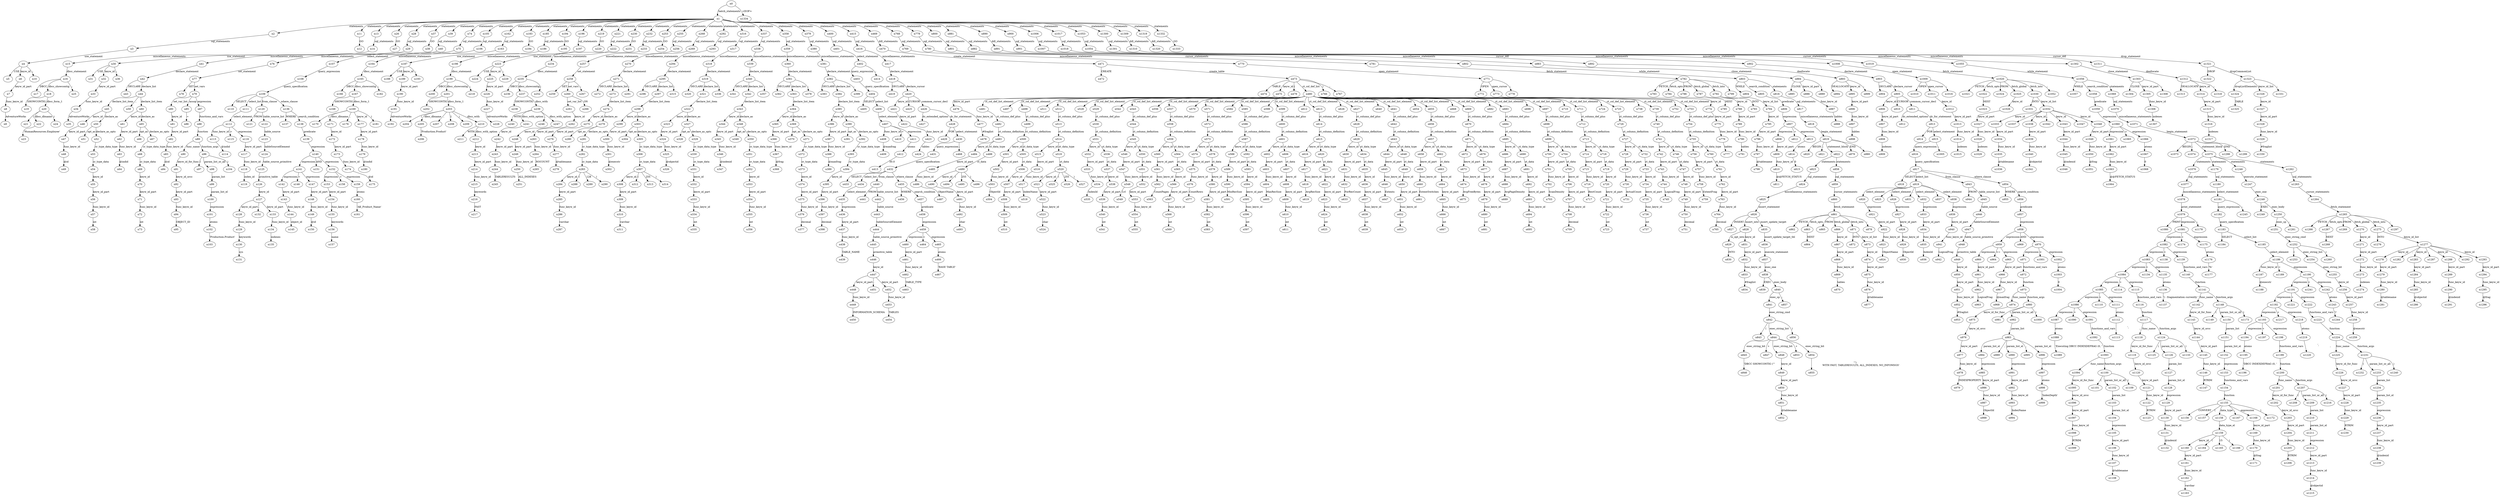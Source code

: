 digraph ParseTree {
  n0 -> n1 [label="batch_statements"];
  n1 -> n2 [label="statements"];
  n2 -> n3 [label="sql_statements"];
  n3 -> n4 [label="use_statement"];
  n4 -> n5 [label="USE"];
  n4 -> n6 [label="keyw_id"];
  n6 -> n7 [label="keyw_id_part"];
  n7 -> n8 [label="func_keyw_id"];
  n8 -> n9 [label="AdventureWorks"];
  n4 -> n10 [label=";"];
  n1 -> n11 [label="statements"];
  n11 -> n12 [label="GO"];
  n1 -> n13 [label="statements"];
  n13 -> n14 [label="sql_statements"];
  n14 -> n15 [label="miscellaneous_statements"];
  n15 -> n16 [label="dbcc_statement"];
  n16 -> n17 [label="DBCC"];
  n16 -> n18 [label="dbcc_showcontig"];
  n18 -> n19 [label="SHOWCONTIG"];
  n18 -> n20 [label="dbcc_form_1"];
  n20 -> n21 [label="("];
  n20 -> n22 [label="dbcc_dbname"];
  n22 -> n23 [label="'HumanResources.Employee'"];
  n20 -> n24 [label=")"];
  n16 -> n25 [label=";"];
  n1 -> n26 [label="statements"];
  n26 -> n27 [label="GO"];
  n1 -> n28 [label="statements"];
  n28 -> n29 [label="sql_statements"];
  n29 -> n30 [label="use_statement"];
  n30 -> n31 [label="USE"];
  n30 -> n32 [label="keyw_id"];
  n32 -> n33 [label="keyw_id_part"];
  n33 -> n34 [label="func_keyw_id"];
  n34 -> n35 [label="AdventureWorks"];
  n30 -> n36 [label=";"];
  n1 -> n37 [label="statements"];
  n37 -> n38 [label="GO"];
  n1 -> n39 [label="statements"];
  n39 -> n40 [label="sql_statements"];
  n40 -> n41 [label="miscellaneous_statements"];
  n41 -> n42 [label="declare_statement"];
  n42 -> n43 [label="DECLARE"];
  n42 -> n44 [label="declare_list"];
  n44 -> n45 [label="declare_list_item"];
  n45 -> n46 [label="keyw_id"];
  n46 -> n47 [label="keyw_id_part"];
  n47 -> n48 [label="func_keyw_id"];
  n48 -> n49 [label="@id"];
  n45 -> n50 [label="declare_as"];
  n50 -> n51 [label="opt_as"];
  n50 -> n52 [label="declare_as_opts"];
  n52 -> n53 [label="cr_type_data_type"];
  n53 -> n54 [label="cr_type_data"];
  n54 -> n55 [label="keyw_id"];
  n55 -> n56 [label="keyw_id_part"];
  n56 -> n57 [label="func_keyw_id"];
  n57 -> n58 [label="int"];
  n44 -> n59 [label=","];
  n44 -> n60 [label="declare_list_item"];
  n60 -> n61 [label="keyw_id"];
  n61 -> n62 [label="keyw_id_part"];
  n62 -> n63 [label="func_keyw_id"];
  n63 -> n64 [label="@indid"];
  n60 -> n65 [label="declare_as"];
  n65 -> n66 [label="opt_as"];
  n65 -> n67 [label="declare_as_opts"];
  n67 -> n68 [label="cr_type_data_type"];
  n68 -> n69 [label="cr_type_data"];
  n69 -> n70 [label="keyw_id"];
  n70 -> n71 [label="keyw_id_part"];
  n71 -> n72 [label="func_keyw_id"];
  n72 -> n73 [label="int"];
  n1 -> n74 [label="statements"];
  n74 -> n75 [label="sql_statements"];
  n75 -> n76 [label="miscellaneous_statements"];
  n76 -> n77 [label="set_statement"];
  n77 -> n78 [label="SET"];
  n77 -> n79 [label="set_vars"];
  n79 -> n80 [label="set_var_list"];
  n80 -> n81 [label="keyw_id"];
  n81 -> n82 [label="keyw_id_part"];
  n82 -> n83 [label="func_keyw_id"];
  n83 -> n84 [label="@id"];
  n79 -> n85 [label="assop"];
  n85 -> n86 [label="="];
  n79 -> n87 [label="expression"];
  n87 -> n88 [label="functions_and_vars"];
  n88 -> n89 [label="function"];
  n89 -> n90 [label="func_name"];
  n90 -> n91 [label="keyw_id_for_func"];
  n91 -> n92 [label="keyw_id_orcc"];
  n92 -> n93 [label="keyw_id_part"];
  n93 -> n94 [label="func_keyw_id"];
  n94 -> n95 [label="OBJECT_ID"];
  n89 -> n96 [label="function_args"];
  n96 -> n97 [label="("];
  n96 -> n98 [label="param_list_or_all"];
  n98 -> n99 [label="param_list"];
  n99 -> n100 [label="param_list_el"];
  n100 -> n101 [label="expression"];
  n101 -> n102 [label="atoms"];
  n102 -> n103 [label="'Production.Product'"];
  n96 -> n104 [label=")"];
  n1 -> n105 [label="statements"];
  n105 -> n106 [label="sql_statements"];
  n106 -> n107 [label="select_statement"];
  n107 -> n108 [label="query_expression"];
  n108 -> n109 [label="query_specification"];
  n109 -> n110 [label="SELECT"];
  n109 -> n111 [label="select_list"];
  n111 -> n112 [label="select_element"];
  n112 -> n113 [label="func_keyw_id"];
  n113 -> n114 [label="@indid"];
  n112 -> n115 [label="="];
  n112 -> n116 [label="expression"];
  n116 -> n117 [label="keyw_id_part"];
  n117 -> n118 [label="func_keyw_id"];
  n118 -> n119 [label="index_id"];
  n109 -> n120 [label="from_clause"];
  n120 -> n121 [label="FROM"];
  n120 -> n122 [label="table_source_list"];
  n122 -> n123 [label="table_source"];
  n123 -> n124 [label="tableSourceElement"];
  n124 -> n125 [label="table_source_primitive"];
  n125 -> n126 [label="primitive_table"];
  n126 -> n127 [label="keyw_id"];
  n127 -> n128 [label="keyw_id_part"];
  n128 -> n129 [label="func_keyw_id"];
  n129 -> n130 [label="keywords"];
  n130 -> n131 [label="sys"];
  n127 -> n132 [label="."];
  n127 -> n133 [label="keyw_id_part"];
  n133 -> n134 [label="func_keyw_id"];
  n134 -> n135 [label="indexes"];
  n109 -> n136 [label="where_clause"];
  n136 -> n137 [label="WHERE"];
  n136 -> n138 [label="search_condition"];
  n138 -> n139 [label="predicate"];
  n139 -> n140 [label="expression"];
  n140 -> n141 [label="expression"];
  n141 -> n142 [label="expression"];
  n142 -> n143 [label="keyw_id_part"];
  n143 -> n144 [label="func_keyw_id"];
  n144 -> n145 [label="object_id"];
  n141 -> n146 [label="="];
  n141 -> n147 [label="expression"];
  n147 -> n148 [label="keyw_id_part"];
  n148 -> n149 [label="func_keyw_id"];
  n149 -> n150 [label="@id"];
  n140 -> n151 [label="AND"];
  n140 -> n152 [label="expression"];
  n152 -> n153 [label="expression"];
  n153 -> n154 [label="keyw_id_part"];
  n154 -> n155 [label="func_keyw_id"];
  n155 -> n156 [label="keywords"];
  n156 -> n157 [label="name"];
  n152 -> n158 [label="="];
  n152 -> n159 [label="expression"];
  n159 -> n160 [label="atoms"];
  n160 -> n161 [label="'AK_Product_Name'"];
  n1 -> n162 [label="statements"];
  n162 -> n163 [label="sql_statements"];
  n163 -> n164 [label="miscellaneous_statements"];
  n164 -> n165 [label="dbcc_statement"];
  n165 -> n166 [label="DBCC"];
  n165 -> n167 [label="dbcc_showcontig"];
  n167 -> n168 [label="SHOWCONTIG"];
  n167 -> n169 [label="dbcc_form_1"];
  n169 -> n170 [label="("];
  n169 -> n171 [label="dbcc_dbname"];
  n171 -> n172 [label="keyw_id"];
  n172 -> n173 [label="keyw_id_part"];
  n173 -> n174 [label="func_keyw_id"];
  n174 -> n175 [label="@id"];
  n169 -> n176 [label=","];
  n169 -> n177 [label="keyw_id"];
  n177 -> n178 [label="keyw_id_part"];
  n178 -> n179 [label="func_keyw_id"];
  n179 -> n180 [label="@indid"];
  n169 -> n181 [label=")"];
  n165 -> n182 [label=";"];
  n1 -> n183 [label="statements"];
  n183 -> n184 [label="GO"];
  n1 -> n185 [label="statements"];
  n185 -> n186 [label="sql_statements"];
  n186 -> n187 [label="use_statement"];
  n187 -> n188 [label="USE"];
  n187 -> n189 [label="keyw_id"];
  n189 -> n190 [label="keyw_id_part"];
  n190 -> n191 [label="func_keyw_id"];
  n191 -> n192 [label="AdventureWorks"];
  n187 -> n193 [label=";"];
  n1 -> n194 [label="statements"];
  n194 -> n195 [label="GO"];
  n1 -> n196 [label="statements"];
  n196 -> n197 [label="sql_statements"];
  n197 -> n198 [label="miscellaneous_statements"];
  n198 -> n199 [label="dbcc_statement"];
  n199 -> n200 [label="DBCC"];
  n199 -> n201 [label="dbcc_showcontig"];
  n201 -> n202 [label="SHOWCONTIG"];
  n201 -> n203 [label="dbcc_form_1"];
  n203 -> n204 [label="("];
  n203 -> n205 [label="dbcc_dbname"];
  n205 -> n206 [label="'Production.Product'"];
  n203 -> n207 [label=","];
  n203 -> n208 [label="1"];
  n203 -> n209 [label=")"];
  n203 -> n210 [label="dbcc_with"];
  n210 -> n211 [label="WITH"];
  n210 -> n212 [label="dbcc_with_option"];
  n212 -> n213 [label="keyw_id"];
  n213 -> n214 [label="keyw_id_part"];
  n214 -> n215 [label="func_keyw_id"];
  n215 -> n216 [label="keywords"];
  n216 -> n217 [label="FAST"];
  n199 -> n218 [label=";"];
  n1 -> n219 [label="statements"];
  n219 -> n220 [label="GO"];
  n1 -> n221 [label="statements"];
  n221 -> n222 [label="sql_statements"];
  n222 -> n223 [label="use_statement"];
  n223 -> n224 [label="USE"];
  n223 -> n225 [label="keyw_id"];
  n225 -> n226 [label="keyw_id_part"];
  n226 -> n227 [label="func_keyw_id"];
  n227 -> n228 [label="AdventureWorks"];
  n223 -> n229 [label=";"];
  n1 -> n230 [label="statements"];
  n230 -> n231 [label="GO"];
  n1 -> n232 [label="statements"];
  n232 -> n233 [label="sql_statements"];
  n233 -> n234 [label="miscellaneous_statements"];
  n234 -> n235 [label="dbcc_statement"];
  n235 -> n236 [label="DBCC"];
  n235 -> n237 [label="dbcc_showcontig"];
  n237 -> n238 [label="SHOWCONTIG"];
  n237 -> n239 [label="dbcc_with"];
  n239 -> n240 [label="WITH"];
  n239 -> n241 [label="dbcc_with_option"];
  n241 -> n242 [label="keyw_id"];
  n242 -> n243 [label="keyw_id_part"];
  n243 -> n244 [label="func_keyw_id"];
  n244 -> n245 [label="TABLERESULTS"];
  n239 -> n246 [label=","];
  n239 -> n247 [label="dbcc_with_option"];
  n247 -> n248 [label="keyw_id"];
  n248 -> n249 [label="keyw_id_part"];
  n249 -> n250 [label="func_keyw_id"];
  n250 -> n251 [label="ALL_INDEXES"];
  n235 -> n252 [label=";"];
  n1 -> n253 [label="statements"];
  n253 -> n254 [label="GO"];
  n1 -> n255 [label="statements"];
  n255 -> n256 [label="sql_statements"];
  n256 -> n257 [label="miscellaneous_statements"];
  n257 -> n258 [label="set_statement"];
  n258 -> n259 [label="SET"];
  n258 -> n260 [label="set_vars"];
  n260 -> n261 [label="set_var_list"];
  n261 -> n262 [label="keyw_id"];
  n262 -> n263 [label="keyw_id_part"];
  n263 -> n264 [label="func_keyw_id"];
  n264 -> n265 [label="NOCOUNT"];
  n260 -> n266 [label="ON"];
  n258 -> n267 [label=";"];
  n1 -> n268 [label="statements"];
  n268 -> n269 [label="sql_statements"];
  n269 -> n270 [label="miscellaneous_statements"];
  n270 -> n271 [label="declare_statement"];
  n271 -> n272 [label="DECLARE"];
  n271 -> n273 [label="declare_list"];
  n273 -> n274 [label="declare_list_item"];
  n274 -> n275 [label="keyw_id"];
  n275 -> n276 [label="keyw_id_part"];
  n276 -> n277 [label="func_keyw_id"];
  n277 -> n278 [label="@tablename"];
  n274 -> n279 [label="declare_as"];
  n279 -> n280 [label="opt_as"];
  n279 -> n281 [label="declare_as_opts"];
  n281 -> n282 [label="cr_type_data_type"];
  n282 -> n283 [label="cr_type_data"];
  n283 -> n284 [label="keyw_id"];
  n284 -> n285 [label="keyw_id_part"];
  n285 -> n286 [label="func_keyw_id"];
  n286 -> n287 [label="varchar"];
  n283 -> n288 [label="("];
  n283 -> n289 [label="128"];
  n283 -> n290 [label=")"];
  n271 -> n291 [label=";"];
  n1 -> n292 [label="statements"];
  n292 -> n293 [label="sql_statements"];
  n293 -> n294 [label="miscellaneous_statements"];
  n294 -> n295 [label="declare_statement"];
  n295 -> n296 [label="DECLARE"];
  n295 -> n297 [label="declare_list"];
  n297 -> n298 [label="declare_list_item"];
  n298 -> n299 [label="keyw_id"];
  n299 -> n300 [label="keyw_id_part"];
  n300 -> n301 [label="func_keyw_id"];
  n301 -> n302 [label="@execstr"];
  n298 -> n303 [label="declare_as"];
  n303 -> n304 [label="opt_as"];
  n303 -> n305 [label="declare_as_opts"];
  n305 -> n306 [label="cr_type_data_type"];
  n306 -> n307 [label="cr_type_data"];
  n307 -> n308 [label="keyw_id"];
  n308 -> n309 [label="keyw_id_part"];
  n309 -> n310 [label="func_keyw_id"];
  n310 -> n311 [label="varchar"];
  n307 -> n312 [label="("];
  n307 -> n313 [label="255"];
  n307 -> n314 [label=")"];
  n295 -> n315 [label=";"];
  n1 -> n316 [label="statements"];
  n316 -> n317 [label="sql_statements"];
  n317 -> n318 [label="miscellaneous_statements"];
  n318 -> n319 [label="declare_statement"];
  n319 -> n320 [label="DECLARE"];
  n319 -> n321 [label="declare_list"];
  n321 -> n322 [label="declare_list_item"];
  n322 -> n323 [label="keyw_id"];
  n323 -> n324 [label="keyw_id_part"];
  n324 -> n325 [label="func_keyw_id"];
  n325 -> n326 [label="@objectid"];
  n322 -> n327 [label="declare_as"];
  n327 -> n328 [label="opt_as"];
  n327 -> n329 [label="declare_as_opts"];
  n329 -> n330 [label="cr_type_data_type"];
  n330 -> n331 [label="cr_type_data"];
  n331 -> n332 [label="keyw_id"];
  n332 -> n333 [label="keyw_id_part"];
  n333 -> n334 [label="func_keyw_id"];
  n334 -> n335 [label="int"];
  n319 -> n336 [label=";"];
  n1 -> n337 [label="statements"];
  n337 -> n338 [label="sql_statements"];
  n338 -> n339 [label="miscellaneous_statements"];
  n339 -> n340 [label="declare_statement"];
  n340 -> n341 [label="DECLARE"];
  n340 -> n342 [label="declare_list"];
  n342 -> n343 [label="declare_list_item"];
  n343 -> n344 [label="keyw_id"];
  n344 -> n345 [label="keyw_id_part"];
  n345 -> n346 [label="func_keyw_id"];
  n346 -> n347 [label="@indexid"];
  n343 -> n348 [label="declare_as"];
  n348 -> n349 [label="opt_as"];
  n348 -> n350 [label="declare_as_opts"];
  n350 -> n351 [label="cr_type_data_type"];
  n351 -> n352 [label="cr_type_data"];
  n352 -> n353 [label="keyw_id"];
  n353 -> n354 [label="keyw_id_part"];
  n354 -> n355 [label="func_keyw_id"];
  n355 -> n356 [label="int"];
  n340 -> n357 [label=";"];
  n1 -> n358 [label="statements"];
  n358 -> n359 [label="sql_statements"];
  n359 -> n360 [label="miscellaneous_statements"];
  n360 -> n361 [label="declare_statement"];
  n361 -> n362 [label="DECLARE"];
  n361 -> n363 [label="declare_list"];
  n363 -> n364 [label="declare_list_item"];
  n364 -> n365 [label="keyw_id"];
  n365 -> n366 [label="keyw_id_part"];
  n366 -> n367 [label="func_keyw_id"];
  n367 -> n368 [label="@frag"];
  n364 -> n369 [label="declare_as"];
  n369 -> n370 [label="opt_as"];
  n369 -> n371 [label="declare_as_opts"];
  n371 -> n372 [label="cr_type_data_type"];
  n372 -> n373 [label="cr_type_data"];
  n373 -> n374 [label="keyw_id"];
  n374 -> n375 [label="keyw_id_part"];
  n375 -> n376 [label="func_keyw_id"];
  n376 -> n377 [label="decimal"];
  n361 -> n378 [label=";"];
  n1 -> n379 [label="statements"];
  n379 -> n380 [label="sql_statements"];
  n380 -> n381 [label="miscellaneous_statements"];
  n381 -> n382 [label="declare_statement"];
  n382 -> n383 [label="DECLARE"];
  n382 -> n384 [label="declare_list"];
  n384 -> n385 [label="declare_list_item"];
  n385 -> n386 [label="keyw_id"];
  n386 -> n387 [label="keyw_id_part"];
  n387 -> n388 [label="func_keyw_id"];
  n388 -> n389 [label="@maxfrag"];
  n385 -> n390 [label="declare_as"];
  n390 -> n391 [label="opt_as"];
  n390 -> n392 [label="declare_as_opts"];
  n392 -> n393 [label="cr_type_data_type"];
  n393 -> n394 [label="cr_type_data"];
  n394 -> n395 [label="keyw_id"];
  n395 -> n396 [label="keyw_id_part"];
  n396 -> n397 [label="func_keyw_id"];
  n397 -> n398 [label="decimal"];
  n382 -> n399 [label=";"];
  n1 -> n400 [label="statements"];
  n400 -> n401 [label="sql_statements"];
  n401 -> n402 [label="select_statement"];
  n402 -> n403 [label="query_expression"];
  n403 -> n404 [label="query_specification"];
  n404 -> n405 [label="SELECT"];
  n404 -> n406 [label="select_list"];
  n406 -> n407 [label="select_element"];
  n407 -> n408 [label="func_keyw_id"];
  n408 -> n409 [label="@maxfrag"];
  n407 -> n410 [label="="];
  n407 -> n411 [label="expression"];
  n411 -> n412 [label="atoms"];
  n412 -> n413 [label="30.0"];
  n402 -> n414 [label=";"];
  n1 -> n415 [label="statements"];
  n415 -> n416 [label="sql_statements"];
  n416 -> n417 [label="miscellaneous_statements"];
  n417 -> n418 [label="declare_statement"];
  n418 -> n419 [label="DECLARE"];
  n418 -> n420 [label="declare_cursor"];
  n420 -> n421 [label="keyw_id"];
  n421 -> n422 [label="keyw_id_part"];
  n422 -> n423 [label="func_keyw_id"];
  n423 -> n424 [label="tables"];
  n420 -> n425 [label="CURSOR"];
  n420 -> n426 [label="common_cursor_decl"];
  n426 -> n427 [label="dc_extended_options"];
  n426 -> n428 [label="dc_for_statement"];
  n428 -> n429 [label="FOR"];
  n428 -> n430 [label="select_statement"];
  n430 -> n431 [label="query_expression"];
  n431 -> n432 [label="query_specification"];
  n432 -> n433 [label="SELECT"];
  n432 -> n434 [label="select_list"];
  n434 -> n435 [label="select_element"];
  n435 -> n436 [label="expression"];
  n436 -> n437 [label="keyw_id_part"];
  n437 -> n438 [label="func_keyw_id"];
  n438 -> n439 [label="TABLE_NAME"];
  n432 -> n440 [label="from_clause"];
  n440 -> n441 [label="FROM"];
  n440 -> n442 [label="table_source_list"];
  n442 -> n443 [label="table_source"];
  n443 -> n444 [label="tableSourceElement"];
  n444 -> n445 [label="table_source_primitive"];
  n445 -> n446 [label="primitive_table"];
  n446 -> n447 [label="keyw_id"];
  n447 -> n448 [label="keyw_id_part"];
  n448 -> n449 [label="func_keyw_id"];
  n449 -> n450 [label="INFORMATION_SCHEMA"];
  n447 -> n451 [label="."];
  n447 -> n452 [label="keyw_id_part"];
  n452 -> n453 [label="func_keyw_id"];
  n453 -> n454 [label="TABLES"];
  n432 -> n455 [label="where_clause"];
  n455 -> n456 [label="WHERE"];
  n455 -> n457 [label="search_condition"];
  n457 -> n458 [label="predicate"];
  n458 -> n459 [label="expression"];
  n459 -> n460 [label="expression"];
  n460 -> n461 [label="keyw_id_part"];
  n461 -> n462 [label="func_keyw_id"];
  n462 -> n463 [label="TABLE_TYPE"];
  n459 -> n464 [label="="];
  n459 -> n465 [label="expression"];
  n465 -> n466 [label="atoms"];
  n466 -> n467 [label="'BASE TABLE'"];
  n430 -> n468 [label=";"];
  n1 -> n469 [label="statements"];
  n469 -> n470 [label="ddl_statements"];
  n470 -> n471 [label="create_statement"];
  n471 -> n472 [label="CREATE"];
  n471 -> n473 [label="create_table"];
  n473 -> n474 [label="TABLE"];
  n473 -> n475 [label="keyw_id"];
  n475 -> n476 [label="keyw_id_part"];
  n476 -> n477 [label="func_keyw_id"];
  n477 -> n478 [label="#fraglist"];
  n473 -> n479 [label="("];
  n473 -> n480 [label="ct_col_def_list"];
  n480 -> n481 [label="ct_col_def_list_element"];
  n481 -> n482 [label="ct_column_def_plus"];
  n482 -> n483 [label="ct_column_definition"];
  n483 -> n484 [label="keyw_id"];
  n484 -> n485 [label="keyw_id_part"];
  n485 -> n486 [label="func_keyw_id"];
  n486 -> n487 [label="ObjectName"];
  n483 -> n488 [label="ct_data_type"];
  n488 -> n489 [label="ct_data"];
  n489 -> n490 [label="keyw_id"];
  n490 -> n491 [label="keyw_id_part"];
  n491 -> n492 [label="func_keyw_id"];
  n492 -> n493 [label="char"];
  n489 -> n494 [label="("];
  n489 -> n495 [label="255"];
  n489 -> n496 [label=")"];
  n480 -> n497 [label=","];
  n480 -> n498 [label="ct_col_def_list_element"];
  n498 -> n499 [label="ct_column_def_plus"];
  n499 -> n500 [label="ct_column_definition"];
  n500 -> n501 [label="keyw_id"];
  n501 -> n502 [label="keyw_id_part"];
  n502 -> n503 [label="func_keyw_id"];
  n503 -> n504 [label="ObjectId"];
  n500 -> n505 [label="ct_data_type"];
  n505 -> n506 [label="ct_data"];
  n506 -> n507 [label="keyw_id"];
  n507 -> n508 [label="keyw_id_part"];
  n508 -> n509 [label="func_keyw_id"];
  n509 -> n510 [label="int"];
  n480 -> n511 [label=","];
  n480 -> n512 [label="ct_col_def_list_element"];
  n512 -> n513 [label="ct_column_def_plus"];
  n513 -> n514 [label="ct_column_definition"];
  n514 -> n515 [label="keyw_id"];
  n515 -> n516 [label="keyw_id_part"];
  n516 -> n517 [label="func_keyw_id"];
  n517 -> n518 [label="IndexName"];
  n514 -> n519 [label="ct_data_type"];
  n519 -> n520 [label="ct_data"];
  n520 -> n521 [label="keyw_id"];
  n521 -> n522 [label="keyw_id_part"];
  n522 -> n523 [label="func_keyw_id"];
  n523 -> n524 [label="char"];
  n520 -> n525 [label="("];
  n520 -> n526 [label="255"];
  n520 -> n527 [label=")"];
  n480 -> n528 [label=","];
  n480 -> n529 [label="ct_col_def_list_element"];
  n529 -> n530 [label="ct_column_def_plus"];
  n530 -> n531 [label="ct_column_definition"];
  n531 -> n532 [label="keyw_id"];
  n532 -> n533 [label="keyw_id_part"];
  n533 -> n534 [label="func_keyw_id"];
  n534 -> n535 [label="IndexId"];
  n531 -> n536 [label="ct_data_type"];
  n536 -> n537 [label="ct_data"];
  n537 -> n538 [label="keyw_id"];
  n538 -> n539 [label="keyw_id_part"];
  n539 -> n540 [label="func_keyw_id"];
  n540 -> n541 [label="int"];
  n480 -> n542 [label=","];
  n480 -> n543 [label="ct_col_def_list_element"];
  n543 -> n544 [label="ct_column_def_plus"];
  n544 -> n545 [label="ct_column_definition"];
  n545 -> n546 [label="keyw_id"];
  n546 -> n547 [label="keyw_id_part"];
  n547 -> n548 [label="func_keyw_id"];
  n548 -> n549 [label="Lvl"];
  n545 -> n550 [label="ct_data_type"];
  n550 -> n551 [label="ct_data"];
  n551 -> n552 [label="keyw_id"];
  n552 -> n553 [label="keyw_id_part"];
  n553 -> n554 [label="func_keyw_id"];
  n554 -> n555 [label="int"];
  n480 -> n556 [label=","];
  n480 -> n557 [label="ct_col_def_list_element"];
  n557 -> n558 [label="ct_column_def_plus"];
  n558 -> n559 [label="ct_column_definition"];
  n559 -> n560 [label="keyw_id"];
  n560 -> n561 [label="keyw_id_part"];
  n561 -> n562 [label="func_keyw_id"];
  n562 -> n563 [label="CountPages"];
  n559 -> n564 [label="ct_data_type"];
  n564 -> n565 [label="ct_data"];
  n565 -> n566 [label="keyw_id"];
  n566 -> n567 [label="keyw_id_part"];
  n567 -> n568 [label="func_keyw_id"];
  n568 -> n569 [label="int"];
  n480 -> n570 [label=","];
  n480 -> n571 [label="ct_col_def_list_element"];
  n571 -> n572 [label="ct_column_def_plus"];
  n572 -> n573 [label="ct_column_definition"];
  n573 -> n574 [label="keyw_id"];
  n574 -> n575 [label="keyw_id_part"];
  n575 -> n576 [label="func_keyw_id"];
  n576 -> n577 [label="CountRows"];
  n573 -> n578 [label="ct_data_type"];
  n578 -> n579 [label="ct_data"];
  n579 -> n580 [label="keyw_id"];
  n580 -> n581 [label="keyw_id_part"];
  n581 -> n582 [label="func_keyw_id"];
  n582 -> n583 [label="int"];
  n480 -> n584 [label=","];
  n480 -> n585 [label="ct_col_def_list_element"];
  n585 -> n586 [label="ct_column_def_plus"];
  n586 -> n587 [label="ct_column_definition"];
  n587 -> n588 [label="keyw_id"];
  n588 -> n589 [label="keyw_id_part"];
  n589 -> n590 [label="func_keyw_id"];
  n590 -> n591 [label="MinRecSize"];
  n587 -> n592 [label="ct_data_type"];
  n592 -> n593 [label="ct_data"];
  n593 -> n594 [label="keyw_id"];
  n594 -> n595 [label="keyw_id_part"];
  n595 -> n596 [label="func_keyw_id"];
  n596 -> n597 [label="int"];
  n480 -> n598 [label=","];
  n480 -> n599 [label="ct_col_def_list_element"];
  n599 -> n600 [label="ct_column_def_plus"];
  n600 -> n601 [label="ct_column_definition"];
  n601 -> n602 [label="keyw_id"];
  n602 -> n603 [label="keyw_id_part"];
  n603 -> n604 [label="func_keyw_id"];
  n604 -> n605 [label="MaxRecSize"];
  n601 -> n606 [label="ct_data_type"];
  n606 -> n607 [label="ct_data"];
  n607 -> n608 [label="keyw_id"];
  n608 -> n609 [label="keyw_id_part"];
  n609 -> n610 [label="func_keyw_id"];
  n610 -> n611 [label="int"];
  n480 -> n612 [label=","];
  n480 -> n613 [label="ct_col_def_list_element"];
  n613 -> n614 [label="ct_column_def_plus"];
  n614 -> n615 [label="ct_column_definition"];
  n615 -> n616 [label="keyw_id"];
  n616 -> n617 [label="keyw_id_part"];
  n617 -> n618 [label="func_keyw_id"];
  n618 -> n619 [label="AvgRecSize"];
  n615 -> n620 [label="ct_data_type"];
  n620 -> n621 [label="ct_data"];
  n621 -> n622 [label="keyw_id"];
  n622 -> n623 [label="keyw_id_part"];
  n623 -> n624 [label="func_keyw_id"];
  n624 -> n625 [label="int"];
  n480 -> n626 [label=","];
  n480 -> n627 [label="ct_col_def_list_element"];
  n627 -> n628 [label="ct_column_def_plus"];
  n628 -> n629 [label="ct_column_definition"];
  n629 -> n630 [label="keyw_id"];
  n630 -> n631 [label="keyw_id_part"];
  n631 -> n632 [label="func_keyw_id"];
  n632 -> n633 [label="ForRecCount"];
  n629 -> n634 [label="ct_data_type"];
  n634 -> n635 [label="ct_data"];
  n635 -> n636 [label="keyw_id"];
  n636 -> n637 [label="keyw_id_part"];
  n637 -> n638 [label="func_keyw_id"];
  n638 -> n639 [label="int"];
  n480 -> n640 [label=","];
  n480 -> n641 [label="ct_col_def_list_element"];
  n641 -> n642 [label="ct_column_def_plus"];
  n642 -> n643 [label="ct_column_definition"];
  n643 -> n644 [label="keyw_id"];
  n644 -> n645 [label="keyw_id_part"];
  n645 -> n646 [label="func_keyw_id"];
  n646 -> n647 [label="Extents"];
  n643 -> n648 [label="ct_data_type"];
  n648 -> n649 [label="ct_data"];
  n649 -> n650 [label="keyw_id"];
  n650 -> n651 [label="keyw_id_part"];
  n651 -> n652 [label="func_keyw_id"];
  n652 -> n653 [label="int"];
  n480 -> n654 [label=","];
  n480 -> n655 [label="ct_col_def_list_element"];
  n655 -> n656 [label="ct_column_def_plus"];
  n656 -> n657 [label="ct_column_definition"];
  n657 -> n658 [label="keyw_id"];
  n658 -> n659 [label="keyw_id_part"];
  n659 -> n660 [label="func_keyw_id"];
  n660 -> n661 [label="ExtentSwitches"];
  n657 -> n662 [label="ct_data_type"];
  n662 -> n663 [label="ct_data"];
  n663 -> n664 [label="keyw_id"];
  n664 -> n665 [label="keyw_id_part"];
  n665 -> n666 [label="func_keyw_id"];
  n666 -> n667 [label="int"];
  n480 -> n668 [label=","];
  n480 -> n669 [label="ct_col_def_list_element"];
  n669 -> n670 [label="ct_column_def_plus"];
  n670 -> n671 [label="ct_column_definition"];
  n671 -> n672 [label="keyw_id"];
  n672 -> n673 [label="keyw_id_part"];
  n673 -> n674 [label="func_keyw_id"];
  n674 -> n675 [label="AvgFreeBytes"];
  n671 -> n676 [label="ct_data_type"];
  n676 -> n677 [label="ct_data"];
  n677 -> n678 [label="keyw_id"];
  n678 -> n679 [label="keyw_id_part"];
  n679 -> n680 [label="func_keyw_id"];
  n680 -> n681 [label="int"];
  n480 -> n682 [label=","];
  n480 -> n683 [label="ct_col_def_list_element"];
  n683 -> n684 [label="ct_column_def_plus"];
  n684 -> n685 [label="ct_column_definition"];
  n685 -> n686 [label="keyw_id"];
  n686 -> n687 [label="keyw_id_part"];
  n687 -> n688 [label="func_keyw_id"];
  n688 -> n689 [label="AvgPageDensity"];
  n685 -> n690 [label="ct_data_type"];
  n690 -> n691 [label="ct_data"];
  n691 -> n692 [label="keyw_id"];
  n692 -> n693 [label="keyw_id_part"];
  n693 -> n694 [label="func_keyw_id"];
  n694 -> n695 [label="int"];
  n480 -> n696 [label=","];
  n480 -> n697 [label="ct_col_def_list_element"];
  n697 -> n698 [label="ct_column_def_plus"];
  n698 -> n699 [label="ct_column_definition"];
  n699 -> n700 [label="keyw_id"];
  n700 -> n701 [label="keyw_id_part"];
  n701 -> n702 [label="func_keyw_id"];
  n702 -> n703 [label="ScanDensity"];
  n699 -> n704 [label="ct_data_type"];
  n704 -> n705 [label="ct_data"];
  n705 -> n706 [label="keyw_id"];
  n706 -> n707 [label="keyw_id_part"];
  n707 -> n708 [label="func_keyw_id"];
  n708 -> n709 [label="decimal"];
  n480 -> n710 [label=","];
  n480 -> n711 [label="ct_col_def_list_element"];
  n711 -> n712 [label="ct_column_def_plus"];
  n712 -> n713 [label="ct_column_definition"];
  n713 -> n714 [label="keyw_id"];
  n714 -> n715 [label="keyw_id_part"];
  n715 -> n716 [label="func_keyw_id"];
  n716 -> n717 [label="BestCount"];
  n713 -> n718 [label="ct_data_type"];
  n718 -> n719 [label="ct_data"];
  n719 -> n720 [label="keyw_id"];
  n720 -> n721 [label="keyw_id_part"];
  n721 -> n722 [label="func_keyw_id"];
  n722 -> n723 [label="int"];
  n480 -> n724 [label=","];
  n480 -> n725 [label="ct_col_def_list_element"];
  n725 -> n726 [label="ct_column_def_plus"];
  n726 -> n727 [label="ct_column_definition"];
  n727 -> n728 [label="keyw_id"];
  n728 -> n729 [label="keyw_id_part"];
  n729 -> n730 [label="func_keyw_id"];
  n730 -> n731 [label="ActualCount"];
  n727 -> n732 [label="ct_data_type"];
  n732 -> n733 [label="ct_data"];
  n733 -> n734 [label="keyw_id"];
  n734 -> n735 [label="keyw_id_part"];
  n735 -> n736 [label="func_keyw_id"];
  n736 -> n737 [label="int"];
  n480 -> n738 [label=","];
  n480 -> n739 [label="ct_col_def_list_element"];
  n739 -> n740 [label="ct_column_def_plus"];
  n740 -> n741 [label="ct_column_definition"];
  n741 -> n742 [label="keyw_id"];
  n742 -> n743 [label="keyw_id_part"];
  n743 -> n744 [label="func_keyw_id"];
  n744 -> n745 [label="LogicalFrag"];
  n741 -> n746 [label="ct_data_type"];
  n746 -> n747 [label="ct_data"];
  n747 -> n748 [label="keyw_id"];
  n748 -> n749 [label="keyw_id_part"];
  n749 -> n750 [label="func_keyw_id"];
  n750 -> n751 [label="decimal"];
  n480 -> n752 [label=","];
  n480 -> n753 [label="ct_col_def_list_element"];
  n753 -> n754 [label="ct_column_def_plus"];
  n754 -> n755 [label="ct_column_definition"];
  n755 -> n756 [label="keyw_id"];
  n756 -> n757 [label="keyw_id_part"];
  n757 -> n758 [label="func_keyw_id"];
  n758 -> n759 [label="ExtentFrag"];
  n755 -> n760 [label="ct_data_type"];
  n760 -> n761 [label="ct_data"];
  n761 -> n762 [label="keyw_id"];
  n762 -> n763 [label="keyw_id_part"];
  n763 -> n764 [label="func_keyw_id"];
  n764 -> n765 [label="decimal"];
  n473 -> n766 [label=")"];
  n473 -> n767 [label=";"];
  n1 -> n768 [label="statements"];
  n768 -> n769 [label="sql_statements"];
  n769 -> n770 [label="miscellaneous_statements"];
  n770 -> n771 [label="open_statement"];
  n771 -> n772 [label="OPEN"];
  n771 -> n773 [label="open_cursor"];
  n773 -> n774 [label="keyw_id"];
  n774 -> n775 [label="keyw_id_part"];
  n775 -> n776 [label="func_keyw_id"];
  n776 -> n777 [label="tables"];
  n771 -> n778 [label=";"];
  n1 -> n779 [label="statements"];
  n779 -> n780 [label="sql_statements"];
  n780 -> n781 [label="cursor_statements"];
  n781 -> n782 [label="fetch_statement"];
  n782 -> n783 [label="FETCH"];
  n782 -> n784 [label="fetch_opts"];
  n784 -> n785 [label="NEXT"];
  n782 -> n786 [label="FROM"];
  n782 -> n787 [label="fetch_global"];
  n787 -> n788 [label="keyw_id"];
  n788 -> n789 [label="keyw_id_part"];
  n789 -> n790 [label="func_keyw_id"];
  n790 -> n791 [label="tables"];
  n782 -> n792 [label="fetch_into"];
  n792 -> n793 [label="INTO"];
  n792 -> n794 [label="keyw_id_list"];
  n794 -> n795 [label="keyw_id"];
  n795 -> n796 [label="keyw_id_part"];
  n796 -> n797 [label="func_keyw_id"];
  n797 -> n798 [label="@tablename"];
  n782 -> n799 [label=";"];
  n1 -> n800 [label="statements"];
  n800 -> n801 [label="sql_statements"];
  n801 -> n802 [label="miscellaneous_statements"];
  n802 -> n803 [label="while_statement"];
  n803 -> n804 [label="WHILE"];
  n803 -> n805 [label="search_condition"];
  n805 -> n806 [label="predicate"];
  n806 -> n807 [label="expression"];
  n807 -> n808 [label="expression"];
  n808 -> n809 [label="keyw_id_part"];
  n809 -> n810 [label="func_keyw_id"];
  n810 -> n811 [label="@@FETCH_STATUS"];
  n807 -> n812 [label="="];
  n807 -> n813 [label="expression"];
  n813 -> n814 [label="atoms"];
  n814 -> n815 [label="0"];
  n803 -> n816 [label="statements"];
  n816 -> n817 [label="sql_statements"];
  n817 -> n818 [label="miscellaneous_statements"];
  n818 -> n819 [label="begin_statement"];
  n819 -> n820 [label="BEGIN"];
  n819 -> n821 [label=";"];
  n819 -> n822 [label="statement_block"];
  n822 -> n823 [label="statements"];
  n823 -> n824 [label="sql_statements"];
  n824 -> n825 [label="miscellaneous_statements"];
  n825 -> n826 [label="insert_statement"];
  n826 -> n827 [label="INSERT"];
  n826 -> n828 [label="insert_into"];
  n828 -> n829 [label="is_opt_into"];
  n829 -> n830 [label="INTO"];
  n828 -> n831 [label="keyw_id"];
  n831 -> n832 [label="keyw_id_part"];
  n832 -> n833 [label="func_keyw_id"];
  n833 -> n834 [label="#fraglist"];
  n826 -> n835 [label="insert_update_target"];
  n835 -> n836 [label="insert_update_target_tbl"];
  n836 -> n837 [label="execute_statement"];
  n837 -> n838 [label="exec_one"];
  n838 -> n839 [label="EXEC"];
  n838 -> n840 [label="exec_body"];
  n840 -> n841 [label="exec_sp"];
  n841 -> n842 [label="exec_string_cmd"];
  n842 -> n843 [label="("];
  n842 -> n844 [label="exec_string_list"];
  n844 -> n845 [label="exec_string_bit"];
  n845 -> n846 [label="'DBCC SHOWCONTIG ('''"];
  n844 -> n847 [label="+"];
  n844 -> n848 [label="exec_string_bit"];
  n848 -> n849 [label="keyw_id"];
  n849 -> n850 [label="keyw_id_part"];
  n850 -> n851 [label="func_keyw_id"];
  n851 -> n852 [label="@tablename"];
  n844 -> n853 [label="+"];
  n844 -> n854 [label="exec_string_bit"];
  n854 -> n855 [label="''') 
	      WITH FAST, TABLERESULTS, ALL_INDEXES, NO_INFOMSGS'"];
  n842 -> n856 [label=")"];
  n840 -> n857 [label=";"];
  n822 -> n858 [label="statements"];
  n858 -> n859 [label="sql_statements"];
  n859 -> n860 [label="cursor_statements"];
  n860 -> n861 [label="fetch_statement"];
  n861 -> n862 [label="FETCH"];
  n861 -> n863 [label="fetch_opts"];
  n863 -> n864 [label="NEXT"];
  n861 -> n865 [label="FROM"];
  n861 -> n866 [label="fetch_global"];
  n866 -> n867 [label="keyw_id"];
  n867 -> n868 [label="keyw_id_part"];
  n868 -> n869 [label="func_keyw_id"];
  n869 -> n870 [label="tables"];
  n861 -> n871 [label="fetch_into"];
  n871 -> n872 [label="INTO"];
  n871 -> n873 [label="keyw_id_list"];
  n873 -> n874 [label="keyw_id"];
  n874 -> n875 [label="keyw_id_part"];
  n875 -> n876 [label="func_keyw_id"];
  n876 -> n877 [label="@tablename"];
  n861 -> n878 [label=";"];
  n819 -> n879 [label="END"];
  n819 -> n880 [label=";"];
  n1 -> n881 [label="statements"];
  n881 -> n882 [label="sql_statements"];
  n882 -> n883 [label="miscellaneous_statements"];
  n883 -> n884 [label="close_statement"];
  n884 -> n885 [label="CLOSE"];
  n884 -> n886 [label="keyw_id_part"];
  n886 -> n887 [label="func_keyw_id"];
  n887 -> n888 [label="tables"];
  n884 -> n889 [label=";"];
  n1 -> n890 [label="statements"];
  n890 -> n891 [label="ddl_statements"];
  n891 -> n892 [label="cursor_ddl"];
  n892 -> n893 [label="deallocate"];
  n893 -> n894 [label="DEALLOCATE"];
  n893 -> n895 [label="keyw_id"];
  n895 -> n896 [label="keyw_id_part"];
  n896 -> n897 [label="func_keyw_id"];
  n897 -> n898 [label="tables"];
  n893 -> n899 [label=";"];
  n1 -> n900 [label="statements"];
  n900 -> n901 [label="sql_statements"];
  n901 -> n902 [label="miscellaneous_statements"];
  n902 -> n903 [label="declare_statement"];
  n903 -> n904 [label="DECLARE"];
  n903 -> n905 [label="declare_cursor"];
  n905 -> n906 [label="keyw_id"];
  n906 -> n907 [label="keyw_id_part"];
  n907 -> n908 [label="func_keyw_id"];
  n908 -> n909 [label="indexes"];
  n905 -> n910 [label="CURSOR"];
  n905 -> n911 [label="common_cursor_decl"];
  n911 -> n912 [label="dc_extended_options"];
  n911 -> n913 [label="dc_for_statement"];
  n913 -> n914 [label="FOR"];
  n913 -> n915 [label="select_statement"];
  n915 -> n916 [label="query_expression"];
  n916 -> n917 [label="query_specification"];
  n917 -> n918 [label="SELECT"];
  n917 -> n919 [label="select_list"];
  n919 -> n920 [label="select_element"];
  n920 -> n921 [label="expression"];
  n921 -> n922 [label="keyw_id_part"];
  n922 -> n923 [label="func_keyw_id"];
  n923 -> n924 [label="ObjectName"];
  n919 -> n925 [label=","];
  n919 -> n926 [label="select_element"];
  n926 -> n927 [label="expression"];
  n927 -> n928 [label="keyw_id_part"];
  n928 -> n929 [label="func_keyw_id"];
  n929 -> n930 [label="ObjectId"];
  n919 -> n931 [label=","];
  n919 -> n932 [label="select_element"];
  n932 -> n933 [label="expression"];
  n933 -> n934 [label="keyw_id_part"];
  n934 -> n935 [label="func_keyw_id"];
  n935 -> n936 [label="IndexId"];
  n919 -> n937 [label=","];
  n919 -> n938 [label="select_element"];
  n938 -> n939 [label="expression"];
  n939 -> n940 [label="keyw_id_part"];
  n940 -> n941 [label="func_keyw_id"];
  n941 -> n942 [label="LogicalFrag"];
  n917 -> n943 [label="from_clause"];
  n943 -> n944 [label="FROM"];
  n943 -> n945 [label="table_source_list"];
  n945 -> n946 [label="table_source"];
  n946 -> n947 [label="tableSourceElement"];
  n947 -> n948 [label="table_source_primitive"];
  n948 -> n949 [label="primitive_table"];
  n949 -> n950 [label="keyw_id"];
  n950 -> n951 [label="keyw_id_part"];
  n951 -> n952 [label="func_keyw_id"];
  n952 -> n953 [label="#fraglist"];
  n917 -> n954 [label="where_clause"];
  n954 -> n955 [label="WHERE"];
  n954 -> n956 [label="search_condition"];
  n956 -> n957 [label="predicate"];
  n957 -> n958 [label="expression"];
  n958 -> n959 [label="expression"];
  n959 -> n960 [label="expression"];
  n960 -> n961 [label="keyw_id_part"];
  n961 -> n962 [label="func_keyw_id"];
  n962 -> n963 [label="LogicalFrag"];
  n959 -> n964 [label=">="];
  n959 -> n965 [label="expression"];
  n965 -> n966 [label="keyw_id_part"];
  n966 -> n967 [label="func_keyw_id"];
  n967 -> n968 [label="@maxfrag"];
  n958 -> n969 [label="AND"];
  n958 -> n970 [label="expression"];
  n970 -> n971 [label="expression"];
  n971 -> n972 [label="functions_and_vars"];
  n972 -> n973 [label="function"];
  n973 -> n974 [label="func_name"];
  n974 -> n975 [label="keyw_id_for_func"];
  n975 -> n976 [label="keyw_id_orcc"];
  n976 -> n977 [label="keyw_id_part"];
  n977 -> n978 [label="func_keyw_id"];
  n978 -> n979 [label="INDEXPROPERTY"];
  n973 -> n980 [label="function_args"];
  n980 -> n981 [label="("];
  n980 -> n982 [label="param_list_or_all"];
  n982 -> n983 [label="param_list"];
  n983 -> n984 [label="param_list_el"];
  n984 -> n985 [label="expression"];
  n985 -> n986 [label="keyw_id_part"];
  n986 -> n987 [label="func_keyw_id"];
  n987 -> n988 [label="ObjectId"];
  n983 -> n989 [label=","];
  n983 -> n990 [label="param_list_el"];
  n990 -> n991 [label="expression"];
  n991 -> n992 [label="keyw_id_part"];
  n992 -> n993 [label="func_keyw_id"];
  n993 -> n994 [label="IndexName"];
  n983 -> n995 [label=","];
  n983 -> n996 [label="param_list_el"];
  n996 -> n997 [label="expression"];
  n997 -> n998 [label="atoms"];
  n998 -> n999 [label="'IndexDepth'"];
  n980 -> n1000 [label=")"];
  n970 -> n1001 [label=">"];
  n970 -> n1002 [label="expression"];
  n1002 -> n1003 [label="atoms"];
  n1003 -> n1004 [label="0"];
  n915 -> n1005 [label=";"];
  n1 -> n1006 [label="statements"];
  n1006 -> n1007 [label="sql_statements"];
  n1007 -> n1008 [label="miscellaneous_statements"];
  n1008 -> n1009 [label="open_statement"];
  n1009 -> n1010 [label="OPEN"];
  n1009 -> n1011 [label="open_cursor"];
  n1011 -> n1012 [label="keyw_id"];
  n1012 -> n1013 [label="keyw_id_part"];
  n1013 -> n1014 [label="func_keyw_id"];
  n1014 -> n1015 [label="indexes"];
  n1009 -> n1016 [label=";"];
  n1 -> n1017 [label="statements"];
  n1017 -> n1018 [label="sql_statements"];
  n1018 -> n1019 [label="cursor_statements"];
  n1019 -> n1020 [label="fetch_statement"];
  n1020 -> n1021 [label="FETCH"];
  n1020 -> n1022 [label="fetch_opts"];
  n1022 -> n1023 [label="NEXT"];
  n1020 -> n1024 [label="FROM"];
  n1020 -> n1025 [label="fetch_global"];
  n1025 -> n1026 [label="keyw_id"];
  n1026 -> n1027 [label="keyw_id_part"];
  n1027 -> n1028 [label="func_keyw_id"];
  n1028 -> n1029 [label="indexes"];
  n1020 -> n1030 [label="fetch_into"];
  n1030 -> n1031 [label="INTO"];
  n1030 -> n1032 [label="keyw_id_list"];
  n1032 -> n1033 [label="keyw_id"];
  n1033 -> n1034 [label="keyw_id_part"];
  n1034 -> n1035 [label="func_keyw_id"];
  n1035 -> n1036 [label="@tablename"];
  n1032 -> n1037 [label=","];
  n1032 -> n1038 [label="keyw_id"];
  n1038 -> n1039 [label="keyw_id_part"];
  n1039 -> n1040 [label="func_keyw_id"];
  n1040 -> n1041 [label="@objectid"];
  n1032 -> n1042 [label=","];
  n1032 -> n1043 [label="keyw_id"];
  n1043 -> n1044 [label="keyw_id_part"];
  n1044 -> n1045 [label="func_keyw_id"];
  n1045 -> n1046 [label="@indexid"];
  n1032 -> n1047 [label=","];
  n1032 -> n1048 [label="keyw_id"];
  n1048 -> n1049 [label="keyw_id_part"];
  n1049 -> n1050 [label="func_keyw_id"];
  n1050 -> n1051 [label="@frag"];
  n1020 -> n1052 [label=";"];
  n1 -> n1053 [label="statements"];
  n1053 -> n1054 [label="sql_statements"];
  n1054 -> n1055 [label="miscellaneous_statements"];
  n1055 -> n1056 [label="while_statement"];
  n1056 -> n1057 [label="WHILE"];
  n1056 -> n1058 [label="search_condition"];
  n1058 -> n1059 [label="predicate"];
  n1059 -> n1060 [label="expression"];
  n1060 -> n1061 [label="expression"];
  n1061 -> n1062 [label="keyw_id_part"];
  n1062 -> n1063 [label="func_keyw_id"];
  n1063 -> n1064 [label="@@FETCH_STATUS"];
  n1060 -> n1065 [label="="];
  n1060 -> n1066 [label="expression"];
  n1066 -> n1067 [label="atoms"];
  n1067 -> n1068 [label="0"];
  n1056 -> n1069 [label="statements"];
  n1069 -> n1070 [label="sql_statements"];
  n1070 -> n1071 [label="miscellaneous_statements"];
  n1071 -> n1072 [label="begin_statement"];
  n1072 -> n1073 [label="BEGIN"];
  n1072 -> n1074 [label=";"];
  n1072 -> n1075 [label="statement_block"];
  n1075 -> n1076 [label="statements"];
  n1076 -> n1077 [label="sql_statements"];
  n1077 -> n1078 [label="miscellaneous_statements"];
  n1078 -> n1079 [label="print_statement"];
  n1079 -> n1080 [label="PRINT"];
  n1079 -> n1081 [label="expression"];
  n1081 -> n1082 [label="expression"];
  n1082 -> n1083 [label="expression"];
  n1083 -> n1084 [label="expression"];
  n1084 -> n1085 [label="expression"];
  n1085 -> n1086 [label="expression"];
  n1086 -> n1087 [label="expression"];
  n1087 -> n1088 [label="atoms"];
  n1088 -> n1089 [label="'Executing DBCC INDEXDEFRAG (0, '"];
  n1086 -> n1090 [label="+"];
  n1086 -> n1091 [label="expression"];
  n1091 -> n1092 [label="functions_and_vars"];
  n1092 -> n1093 [label="function"];
  n1093 -> n1094 [label="func_name"];
  n1094 -> n1095 [label="keyw_id_for_func"];
  n1095 -> n1096 [label="keyw_id_orcc"];
  n1096 -> n1097 [label="keyw_id_part"];
  n1097 -> n1098 [label="func_keyw_id"];
  n1098 -> n1099 [label="RTRIM"];
  n1093 -> n1100 [label="function_args"];
  n1100 -> n1101 [label="("];
  n1100 -> n1102 [label="param_list_or_all"];
  n1102 -> n1103 [label="param_list"];
  n1103 -> n1104 [label="param_list_el"];
  n1104 -> n1105 [label="expression"];
  n1105 -> n1106 [label="keyw_id_part"];
  n1106 -> n1107 [label="func_keyw_id"];
  n1107 -> n1108 [label="@tablename"];
  n1100 -> n1109 [label=")"];
  n1085 -> n1110 [label="+"];
  n1085 -> n1111 [label="expression"];
  n1111 -> n1112 [label="atoms"];
  n1112 -> n1113 [label="',
			      '"];
  n1084 -> n1114 [label="+"];
  n1084 -> n1115 [label="expression"];
  n1115 -> n1116 [label="functions_and_vars"];
  n1116 -> n1117 [label="function"];
  n1117 -> n1118 [label="func_name"];
  n1118 -> n1119 [label="keyw_id_for_func"];
  n1119 -> n1120 [label="keyw_id_orcc"];
  n1120 -> n1121 [label="keyw_id_part"];
  n1121 -> n1122 [label="func_keyw_id"];
  n1122 -> n1123 [label="RTRIM"];
  n1117 -> n1124 [label="function_args"];
  n1124 -> n1125 [label="("];
  n1124 -> n1126 [label="param_list_or_all"];
  n1126 -> n1127 [label="param_list"];
  n1127 -> n1128 [label="param_list_el"];
  n1128 -> n1129 [label="expression"];
  n1129 -> n1130 [label="keyw_id_part"];
  n1130 -> n1131 [label="func_keyw_id"];
  n1131 -> n1132 [label="@indexid"];
  n1124 -> n1133 [label=")"];
  n1083 -> n1134 [label="+"];
  n1083 -> n1135 [label="expression"];
  n1135 -> n1136 [label="atoms"];
  n1136 -> n1137 [label="') - fragmentation currently '"];
  n1082 -> n1138 [label="+"];
  n1082 -> n1139 [label="expression"];
  n1139 -> n1140 [label="functions_and_vars"];
  n1140 -> n1141 [label="function"];
  n1141 -> n1142 [label="func_name"];
  n1142 -> n1143 [label="keyw_id_for_func"];
  n1143 -> n1144 [label="keyw_id_orcc"];
  n1144 -> n1145 [label="keyw_id_part"];
  n1145 -> n1146 [label="func_keyw_id"];
  n1146 -> n1147 [label="RTRIM"];
  n1141 -> n1148 [label="function_args"];
  n1148 -> n1149 [label="("];
  n1148 -> n1150 [label="param_list_or_all"];
  n1150 -> n1151 [label="param_list"];
  n1151 -> n1152 [label="param_list_el"];
  n1152 -> n1153 [label="expression"];
  n1153 -> n1154 [label="functions_and_vars"];
  n1154 -> n1155 [label="function"];
  n1155 -> n1156 [label="CONVERT"];
  n1155 -> n1157 [label="("];
  n1155 -> n1158 [label="data_type"];
  n1158 -> n1159 [label="data_type_el"];
  n1159 -> n1160 [label="keyw_id"];
  n1160 -> n1161 [label="keyw_id_part"];
  n1161 -> n1162 [label="func_keyw_id"];
  n1162 -> n1163 [label="varchar"];
  n1159 -> n1164 [label="("];
  n1159 -> n1165 [label="15"];
  n1159 -> n1166 [label=")"];
  n1155 -> n1167 [label=","];
  n1155 -> n1168 [label="expression"];
  n1168 -> n1169 [label="keyw_id_part"];
  n1169 -> n1170 [label="func_keyw_id"];
  n1170 -> n1171 [label="@frag"];
  n1155 -> n1172 [label=")"];
  n1148 -> n1173 [label=")"];
  n1081 -> n1174 [label="+"];
  n1081 -> n1175 [label="expression"];
  n1175 -> n1176 [label="atoms"];
  n1176 -> n1177 [label="'%'"];
  n1079 -> n1178 [label=";"];
  n1075 -> n1179 [label="statements"];
  n1179 -> n1180 [label="sql_statements"];
  n1180 -> n1181 [label="select_statement"];
  n1181 -> n1182 [label="query_expression"];
  n1182 -> n1183 [label="query_specification"];
  n1183 -> n1184 [label="SELECT"];
  n1183 -> n1185 [label="select_list"];
  n1185 -> n1186 [label="select_element"];
  n1186 -> n1187 [label="func_keyw_id"];
  n1187 -> n1188 [label="@execstr"];
  n1186 -> n1189 [label="="];
  n1186 -> n1190 [label="expression"];
  n1190 -> n1191 [label="expression"];
  n1191 -> n1192 [label="expression"];
  n1192 -> n1193 [label="expression"];
  n1193 -> n1194 [label="expression"];
  n1194 -> n1195 [label="atoms"];
  n1195 -> n1196 [label="'DBCC INDEXDEFRAG (0, '"];
  n1193 -> n1197 [label="+"];
  n1193 -> n1198 [label="expression"];
  n1198 -> n1199 [label="functions_and_vars"];
  n1199 -> n1200 [label="function"];
  n1200 -> n1201 [label="func_name"];
  n1201 -> n1202 [label="keyw_id_for_func"];
  n1202 -> n1203 [label="keyw_id_orcc"];
  n1203 -> n1204 [label="keyw_id_part"];
  n1204 -> n1205 [label="func_keyw_id"];
  n1205 -> n1206 [label="RTRIM"];
  n1200 -> n1207 [label="function_args"];
  n1207 -> n1208 [label="("];
  n1207 -> n1209 [label="param_list_or_all"];
  n1209 -> n1210 [label="param_list"];
  n1210 -> n1211 [label="param_list_el"];
  n1211 -> n1212 [label="expression"];
  n1212 -> n1213 [label="keyw_id_part"];
  n1213 -> n1214 [label="func_keyw_id"];
  n1214 -> n1215 [label="@objectid"];
  n1207 -> n1216 [label=")"];
  n1192 -> n1217 [label="+"];
  n1192 -> n1218 [label="expression"];
  n1218 -> n1219 [label="atoms"];
  n1219 -> n1220 [label="',
			       '"];
  n1191 -> n1221 [label="+"];
  n1191 -> n1222 [label="expression"];
  n1222 -> n1223 [label="functions_and_vars"];
  n1223 -> n1224 [label="function"];
  n1224 -> n1225 [label="func_name"];
  n1225 -> n1226 [label="keyw_id_for_func"];
  n1226 -> n1227 [label="keyw_id_orcc"];
  n1227 -> n1228 [label="keyw_id_part"];
  n1228 -> n1229 [label="func_keyw_id"];
  n1229 -> n1230 [label="RTRIM"];
  n1224 -> n1231 [label="function_args"];
  n1231 -> n1232 [label="("];
  n1231 -> n1233 [label="param_list_or_all"];
  n1233 -> n1234 [label="param_list"];
  n1234 -> n1235 [label="param_list_el"];
  n1235 -> n1236 [label="expression"];
  n1236 -> n1237 [label="keyw_id_part"];
  n1237 -> n1238 [label="func_keyw_id"];
  n1238 -> n1239 [label="@indexid"];
  n1231 -> n1240 [label=")"];
  n1190 -> n1241 [label="+"];
  n1190 -> n1242 [label="expression"];
  n1242 -> n1243 [label="atoms"];
  n1243 -> n1244 [label="')'"];
  n1181 -> n1245 [label=";"];
  n1075 -> n1246 [label="statements"];
  n1246 -> n1247 [label="execute_statement"];
  n1247 -> n1248 [label="exec_one"];
  n1248 -> n1249 [label="EXEC"];
  n1248 -> n1250 [label="exec_body"];
  n1250 -> n1251 [label="exec_sp"];
  n1251 -> n1252 [label="exec_string_cmd"];
  n1252 -> n1253 [label="("];
  n1252 -> n1254 [label="exec_string_list"];
  n1254 -> n1255 [label="exec_string_bit"];
  n1255 -> n1256 [label="keyw_id"];
  n1256 -> n1257 [label="keyw_id_part"];
  n1257 -> n1258 [label="func_keyw_id"];
  n1258 -> n1259 [label="@execstr"];
  n1252 -> n1260 [label=")"];
  n1250 -> n1261 [label=";"];
  n1075 -> n1262 [label="statements"];
  n1262 -> n1263 [label="sql_statements"];
  n1263 -> n1264 [label="cursor_statements"];
  n1264 -> n1265 [label="fetch_statement"];
  n1265 -> n1266 [label="FETCH"];
  n1265 -> n1267 [label="fetch_opts"];
  n1267 -> n1268 [label="NEXT"];
  n1265 -> n1269 [label="FROM"];
  n1265 -> n1270 [label="fetch_global"];
  n1270 -> n1271 [label="keyw_id"];
  n1271 -> n1272 [label="keyw_id_part"];
  n1272 -> n1273 [label="func_keyw_id"];
  n1273 -> n1274 [label="indexes"];
  n1265 -> n1275 [label="fetch_into"];
  n1275 -> n1276 [label="INTO"];
  n1275 -> n1277 [label="keyw_id_list"];
  n1277 -> n1278 [label="keyw_id"];
  n1278 -> n1279 [label="keyw_id_part"];
  n1279 -> n1280 [label="func_keyw_id"];
  n1280 -> n1281 [label="@tablename"];
  n1277 -> n1282 [label=","];
  n1277 -> n1283 [label="keyw_id"];
  n1283 -> n1284 [label="keyw_id_part"];
  n1284 -> n1285 [label="func_keyw_id"];
  n1285 -> n1286 [label="@objectid"];
  n1277 -> n1287 [label=","];
  n1277 -> n1288 [label="keyw_id"];
  n1288 -> n1289 [label="keyw_id_part"];
  n1289 -> n1290 [label="func_keyw_id"];
  n1290 -> n1291 [label="@indexid"];
  n1277 -> n1292 [label=","];
  n1277 -> n1293 [label="keyw_id"];
  n1293 -> n1294 [label="keyw_id_part"];
  n1294 -> n1295 [label="func_keyw_id"];
  n1295 -> n1296 [label="@frag"];
  n1265 -> n1297 [label=";"];
  n1072 -> n1298 [label="END"];
  n1072 -> n1299 [label=";"];
  n1 -> n1300 [label="statements"];
  n1300 -> n1301 [label="sql_statements"];
  n1301 -> n1302 [label="miscellaneous_statements"];
  n1302 -> n1303 [label="close_statement"];
  n1303 -> n1304 [label="CLOSE"];
  n1303 -> n1305 [label="keyw_id_part"];
  n1305 -> n1306 [label="func_keyw_id"];
  n1306 -> n1307 [label="indexes"];
  n1303 -> n1308 [label=";"];
  n1 -> n1309 [label="statements"];
  n1309 -> n1310 [label="ddl_statements"];
  n1310 -> n1311 [label="cursor_ddl"];
  n1311 -> n1312 [label="deallocate"];
  n1312 -> n1313 [label="DEALLOCATE"];
  n1312 -> n1314 [label="keyw_id"];
  n1314 -> n1315 [label="keyw_id_part"];
  n1315 -> n1316 [label="func_keyw_id"];
  n1316 -> n1317 [label="indexes"];
  n1312 -> n1318 [label=";"];
  n1 -> n1319 [label="statements"];
  n1319 -> n1320 [label="ddl_statements"];
  n1320 -> n1321 [label="drop_statement"];
  n1321 -> n1322 [label="DROP"];
  n1321 -> n1323 [label="dropCommonList"];
  n1323 -> n1324 [label="dropListElements"];
  n1324 -> n1325 [label="TABLE"];
  n1323 -> n1326 [label="keyw_id_list"];
  n1326 -> n1327 [label="keyw_id"];
  n1327 -> n1328 [label="keyw_id_part"];
  n1328 -> n1329 [label="func_keyw_id"];
  n1329 -> n1330 [label="#fraglist"];
  n1323 -> n1331 [label=";"];
  n1 -> n1332 [label="statements"];
  n1332 -> n1333 [label="GO"];
  n0 -> n1334 [label="<EOF>"];
}